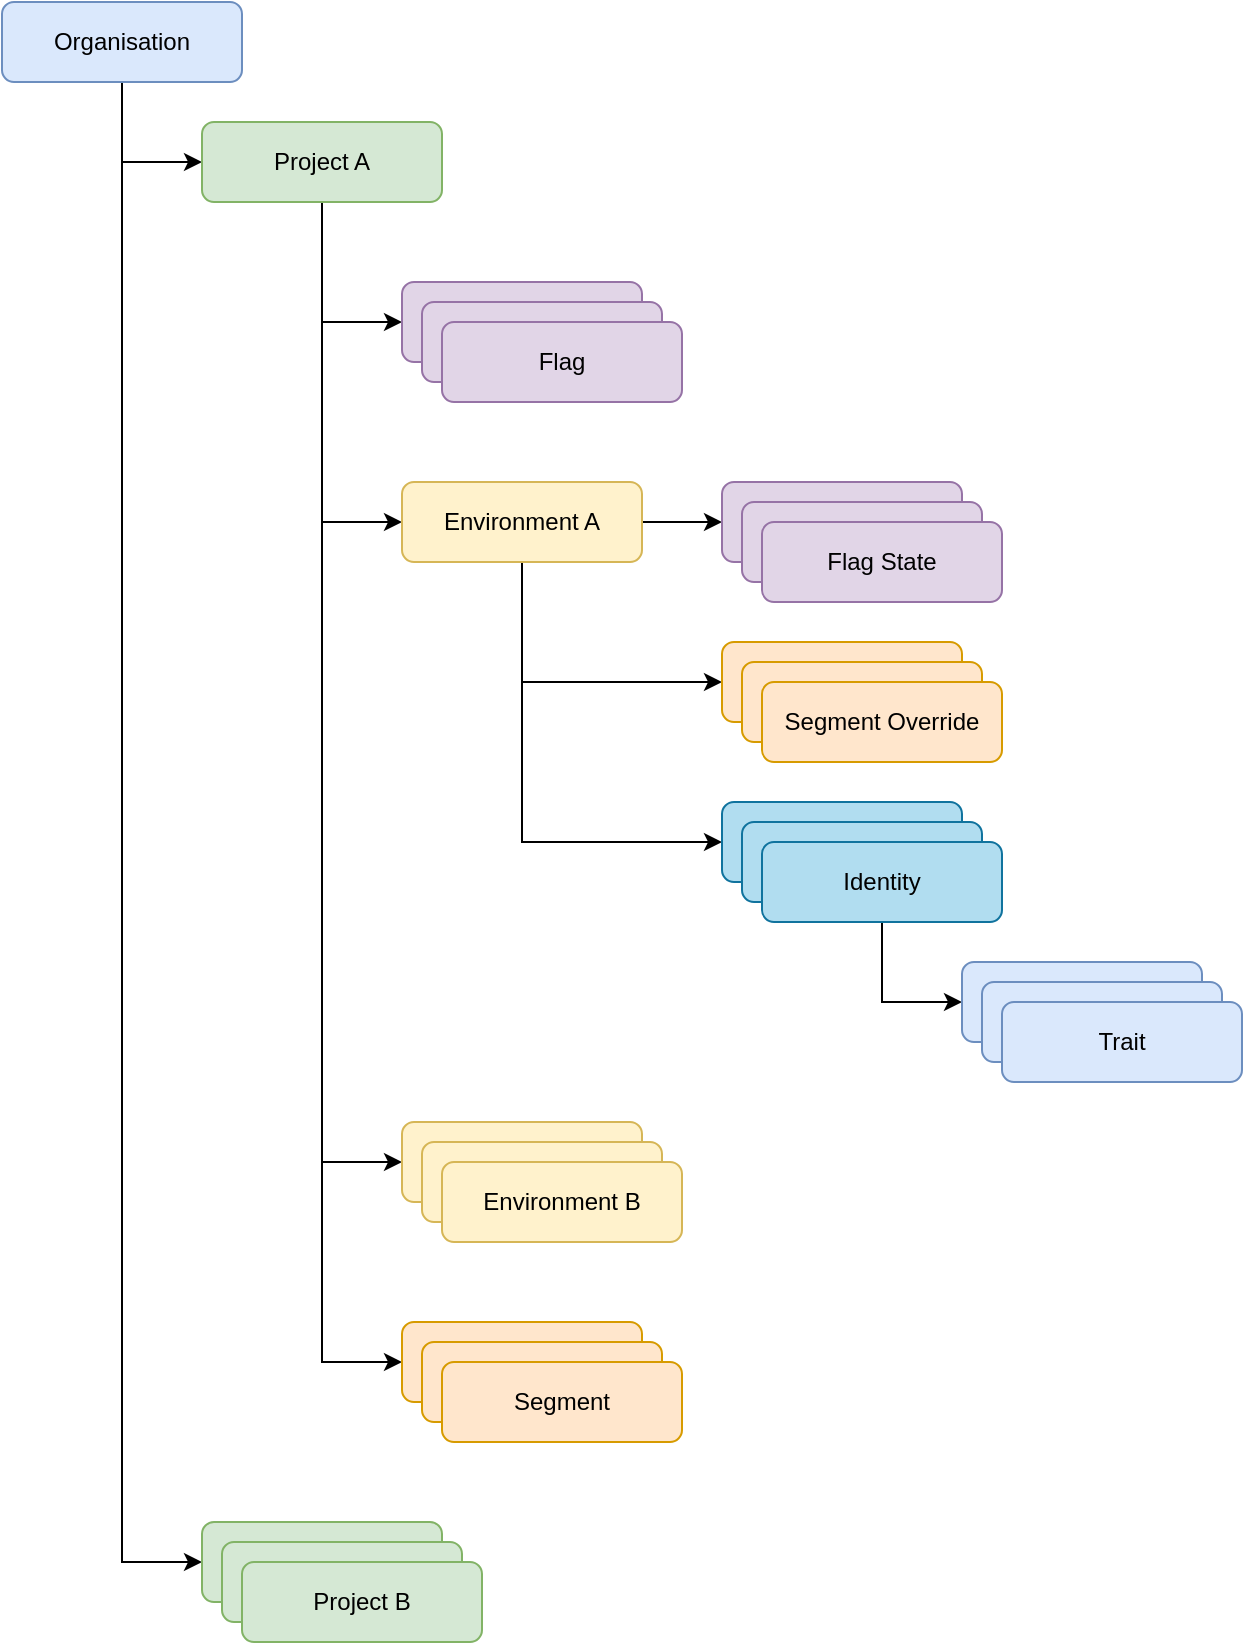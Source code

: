 <mxfile version="14.6.12" type="device"><diagram id="6I0OCvxSQrVGMHxT2VVA" name="Page-1"><mxGraphModel dx="955" dy="1381" grid="1" gridSize="10" guides="1" tooltips="1" connect="1" arrows="1" fold="1" page="1" pageScale="1" pageWidth="850" pageHeight="1100" math="0" shadow="0"><root><mxCell id="0"/><mxCell id="1" parent="0"/><mxCell id="IxILeZH8XGu2t0ZPnXaY-5" style="edgeStyle=orthogonalEdgeStyle;rounded=0;orthogonalLoop=1;jettySize=auto;html=1;entryX=0;entryY=0.5;entryDx=0;entryDy=0;" parent="1" source="IxILeZH8XGu2t0ZPnXaY-1" target="IxILeZH8XGu2t0ZPnXaY-3" edge="1"><mxGeometry relative="1" as="geometry"/></mxCell><mxCell id="IxILeZH8XGu2t0ZPnXaY-14" style="edgeStyle=orthogonalEdgeStyle;rounded=0;orthogonalLoop=1;jettySize=auto;html=1;entryX=0;entryY=0.5;entryDx=0;entryDy=0;" parent="1" source="IxILeZH8XGu2t0ZPnXaY-1" target="IxILeZH8XGu2t0ZPnXaY-13" edge="1"><mxGeometry relative="1" as="geometry"/></mxCell><mxCell id="IxILeZH8XGu2t0ZPnXaY-1" value="Organisation" style="rounded=1;whiteSpace=wrap;html=1;fillColor=#dae8fc;strokeColor=#6c8ebf;" parent="1" vertex="1"><mxGeometry x="40" y="40" width="120" height="40" as="geometry"/></mxCell><mxCell id="IxILeZH8XGu2t0ZPnXaY-7" style="edgeStyle=orthogonalEdgeStyle;rounded=0;orthogonalLoop=1;jettySize=auto;html=1;entryX=0;entryY=0.5;entryDx=0;entryDy=0;" parent="1" source="IxILeZH8XGu2t0ZPnXaY-3" target="IxILeZH8XGu2t0ZPnXaY-6" edge="1"><mxGeometry relative="1" as="geometry"/></mxCell><mxCell id="IxILeZH8XGu2t0ZPnXaY-11" style="edgeStyle=orthogonalEdgeStyle;rounded=0;orthogonalLoop=1;jettySize=auto;html=1;entryX=0;entryY=0.5;entryDx=0;entryDy=0;" parent="1" source="IxILeZH8XGu2t0ZPnXaY-3" target="IxILeZH8XGu2t0ZPnXaY-9" edge="1"><mxGeometry relative="1" as="geometry"/></mxCell><mxCell id="uRF2_soWO8Mw2fPaKU8T-11" style="edgeStyle=orthogonalEdgeStyle;rounded=0;orthogonalLoop=1;jettySize=auto;html=1;exitX=0.5;exitY=1;exitDx=0;exitDy=0;entryX=0;entryY=0.5;entryDx=0;entryDy=0;" parent="1" source="IxILeZH8XGu2t0ZPnXaY-3" target="uRF2_soWO8Mw2fPaKU8T-1" edge="1"><mxGeometry relative="1" as="geometry"/></mxCell><mxCell id="5bUQTdoTOFEdQ8DxgkxI-5" style="edgeStyle=orthogonalEdgeStyle;rounded=0;orthogonalLoop=1;jettySize=auto;html=1;exitX=0.5;exitY=1;exitDx=0;exitDy=0;entryX=0;entryY=0.5;entryDx=0;entryDy=0;" edge="1" parent="1" source="IxILeZH8XGu2t0ZPnXaY-3" target="5bUQTdoTOFEdQ8DxgkxI-2"><mxGeometry relative="1" as="geometry"/></mxCell><mxCell id="IxILeZH8XGu2t0ZPnXaY-3" value="Project A" style="rounded=1;whiteSpace=wrap;html=1;fillColor=#d5e8d4;strokeColor=#82b366;" parent="1" vertex="1"><mxGeometry x="140" y="100" width="120" height="40" as="geometry"/></mxCell><mxCell id="IxILeZH8XGu2t0ZPnXaY-20" style="edgeStyle=orthogonalEdgeStyle;rounded=0;orthogonalLoop=1;jettySize=auto;html=1;entryX=0;entryY=0.5;entryDx=0;entryDy=0;" parent="1" source="IxILeZH8XGu2t0ZPnXaY-6" target="IxILeZH8XGu2t0ZPnXaY-15" edge="1"><mxGeometry relative="1" as="geometry"/></mxCell><mxCell id="uRF2_soWO8Mw2fPaKU8T-10" style="edgeStyle=orthogonalEdgeStyle;rounded=0;orthogonalLoop=1;jettySize=auto;html=1;exitX=0.5;exitY=1;exitDx=0;exitDy=0;entryX=0;entryY=0.5;entryDx=0;entryDy=0;" parent="1" source="IxILeZH8XGu2t0ZPnXaY-6" target="uRF2_soWO8Mw2fPaKU8T-7" edge="1"><mxGeometry relative="1" as="geometry"/></mxCell><mxCell id="5bUQTdoTOFEdQ8DxgkxI-13" style="edgeStyle=orthogonalEdgeStyle;rounded=0;orthogonalLoop=1;jettySize=auto;html=1;exitX=0.5;exitY=1;exitDx=0;exitDy=0;entryX=0;entryY=0.5;entryDx=0;entryDy=0;" edge="1" parent="1" source="IxILeZH8XGu2t0ZPnXaY-6" target="5bUQTdoTOFEdQ8DxgkxI-10"><mxGeometry relative="1" as="geometry"/></mxCell><mxCell id="IxILeZH8XGu2t0ZPnXaY-6" value="Environment A" style="rounded=1;whiteSpace=wrap;html=1;fillColor=#fff2cc;strokeColor=#d6b656;" parent="1" vertex="1"><mxGeometry x="240" y="280" width="120" height="40" as="geometry"/></mxCell><mxCell id="IxILeZH8XGu2t0ZPnXaY-9" value="Environment" style="rounded=1;whiteSpace=wrap;html=1;fillColor=#fff2cc;strokeColor=#d6b656;" parent="1" vertex="1"><mxGeometry x="240" y="600" width="120" height="40" as="geometry"/></mxCell><mxCell id="IxILeZH8XGu2t0ZPnXaY-13" value="Project" style="rounded=1;whiteSpace=wrap;html=1;fillColor=#d5e8d4;strokeColor=#82b366;" parent="1" vertex="1"><mxGeometry x="140" y="800" width="120" height="40" as="geometry"/></mxCell><mxCell id="IxILeZH8XGu2t0ZPnXaY-15" value="Flag" style="rounded=1;whiteSpace=wrap;html=1;fillColor=#e1d5e7;strokeColor=#9673a6;" parent="1" vertex="1"><mxGeometry x="400" y="280" width="120" height="40" as="geometry"/></mxCell><mxCell id="IxILeZH8XGu2t0ZPnXaY-16" value="Flag" style="rounded=1;whiteSpace=wrap;html=1;fillColor=#e1d5e7;strokeColor=#9673a6;" parent="1" vertex="1"><mxGeometry x="410" y="290" width="120" height="40" as="geometry"/></mxCell><mxCell id="IxILeZH8XGu2t0ZPnXaY-17" value="Flag State" style="rounded=1;whiteSpace=wrap;html=1;fillColor=#e1d5e7;strokeColor=#9673a6;" parent="1" vertex="1"><mxGeometry x="420" y="300" width="120" height="40" as="geometry"/></mxCell><mxCell id="uRF2_soWO8Mw2fPaKU8T-1" value="Segment" style="rounded=1;whiteSpace=wrap;html=1;fillColor=#ffe6cc;strokeColor=#d79b00;" parent="1" vertex="1"><mxGeometry x="240" y="700" width="120" height="40" as="geometry"/></mxCell><mxCell id="uRF2_soWO8Mw2fPaKU8T-2" value="Segment" style="rounded=1;whiteSpace=wrap;html=1;fillColor=#ffe6cc;strokeColor=#d79b00;" parent="1" vertex="1"><mxGeometry x="250" y="710" width="120" height="40" as="geometry"/></mxCell><mxCell id="uRF2_soWO8Mw2fPaKU8T-3" value="Segment" style="rounded=1;whiteSpace=wrap;html=1;fillColor=#ffe6cc;strokeColor=#d79b00;" parent="1" vertex="1"><mxGeometry x="260" y="720" width="120" height="40" as="geometry"/></mxCell><mxCell id="uRF2_soWO8Mw2fPaKU8T-7" value="Flag" style="rounded=1;whiteSpace=wrap;html=1;fillColor=#b1ddf0;strokeColor=#10739e;" parent="1" vertex="1"><mxGeometry x="400" y="440" width="120" height="40" as="geometry"/></mxCell><mxCell id="uRF2_soWO8Mw2fPaKU8T-8" value="Flag" style="rounded=1;whiteSpace=wrap;html=1;fillColor=#b1ddf0;strokeColor=#10739e;" parent="1" vertex="1"><mxGeometry x="410" y="450" width="120" height="40" as="geometry"/></mxCell><mxCell id="uRF2_soWO8Mw2fPaKU8T-13" style="edgeStyle=orthogonalEdgeStyle;rounded=0;orthogonalLoop=1;jettySize=auto;html=1;exitX=0.5;exitY=1;exitDx=0;exitDy=0;entryX=0;entryY=0.5;entryDx=0;entryDy=0;" parent="1" source="uRF2_soWO8Mw2fPaKU8T-9" target="uRF2_soWO8Mw2fPaKU8T-12" edge="1"><mxGeometry relative="1" as="geometry"/></mxCell><mxCell id="uRF2_soWO8Mw2fPaKU8T-9" value="Identity" style="rounded=1;whiteSpace=wrap;html=1;fillColor=#b1ddf0;strokeColor=#10739e;" parent="1" vertex="1"><mxGeometry x="420" y="460" width="120" height="40" as="geometry"/></mxCell><mxCell id="uRF2_soWO8Mw2fPaKU8T-12" value="Trait" style="rounded=1;whiteSpace=wrap;html=1;fillColor=#dae8fc;strokeColor=#6c8ebf;" parent="1" vertex="1"><mxGeometry x="520" y="520" width="120" height="40" as="geometry"/></mxCell><mxCell id="uRF2_soWO8Mw2fPaKU8T-14" value="Trait" style="rounded=1;whiteSpace=wrap;html=1;fillColor=#dae8fc;strokeColor=#6c8ebf;" parent="1" vertex="1"><mxGeometry x="530" y="530" width="120" height="40" as="geometry"/></mxCell><mxCell id="uRF2_soWO8Mw2fPaKU8T-15" value="Trait" style="rounded=1;whiteSpace=wrap;html=1;fillColor=#dae8fc;strokeColor=#6c8ebf;" parent="1" vertex="1"><mxGeometry x="540" y="540" width="120" height="40" as="geometry"/></mxCell><mxCell id="5bUQTdoTOFEdQ8DxgkxI-2" value="Flag" style="rounded=1;whiteSpace=wrap;html=1;fillColor=#e1d5e7;strokeColor=#9673a6;" vertex="1" parent="1"><mxGeometry x="240" y="180" width="120" height="40" as="geometry"/></mxCell><mxCell id="5bUQTdoTOFEdQ8DxgkxI-3" value="Flag" style="rounded=1;whiteSpace=wrap;html=1;fillColor=#e1d5e7;strokeColor=#9673a6;" vertex="1" parent="1"><mxGeometry x="250" y="190" width="120" height="40" as="geometry"/></mxCell><mxCell id="5bUQTdoTOFEdQ8DxgkxI-4" value="Flag" style="rounded=1;whiteSpace=wrap;html=1;fillColor=#e1d5e7;strokeColor=#9673a6;" vertex="1" parent="1"><mxGeometry x="260" y="200" width="120" height="40" as="geometry"/></mxCell><mxCell id="5bUQTdoTOFEdQ8DxgkxI-6" value="Environment" style="rounded=1;whiteSpace=wrap;html=1;fillColor=#fff2cc;strokeColor=#d6b656;" vertex="1" parent="1"><mxGeometry x="250" y="610" width="120" height="40" as="geometry"/></mxCell><mxCell id="5bUQTdoTOFEdQ8DxgkxI-7" value="Environment B" style="rounded=1;whiteSpace=wrap;html=1;fillColor=#fff2cc;strokeColor=#d6b656;" vertex="1" parent="1"><mxGeometry x="260" y="620" width="120" height="40" as="geometry"/></mxCell><mxCell id="5bUQTdoTOFEdQ8DxgkxI-8" value="Project" style="rounded=1;whiteSpace=wrap;html=1;fillColor=#d5e8d4;strokeColor=#82b366;" vertex="1" parent="1"><mxGeometry x="150" y="810" width="120" height="40" as="geometry"/></mxCell><mxCell id="5bUQTdoTOFEdQ8DxgkxI-9" value="Project B" style="rounded=1;whiteSpace=wrap;html=1;fillColor=#d5e8d4;strokeColor=#82b366;" vertex="1" parent="1"><mxGeometry x="160" y="820" width="120" height="40" as="geometry"/></mxCell><mxCell id="5bUQTdoTOFEdQ8DxgkxI-10" value="Segment Override" style="rounded=1;whiteSpace=wrap;html=1;fillColor=#ffe6cc;strokeColor=#d79b00;" vertex="1" parent="1"><mxGeometry x="400" y="360" width="120" height="40" as="geometry"/></mxCell><mxCell id="5bUQTdoTOFEdQ8DxgkxI-11" value="Segment Override" style="rounded=1;whiteSpace=wrap;html=1;fillColor=#ffe6cc;strokeColor=#d79b00;" vertex="1" parent="1"><mxGeometry x="410" y="370" width="120" height="40" as="geometry"/></mxCell><mxCell id="5bUQTdoTOFEdQ8DxgkxI-12" value="Segment Override" style="rounded=1;whiteSpace=wrap;html=1;fillColor=#ffe6cc;strokeColor=#d79b00;" vertex="1" parent="1"><mxGeometry x="420" y="380" width="120" height="40" as="geometry"/></mxCell></root></mxGraphModel></diagram></mxfile>
